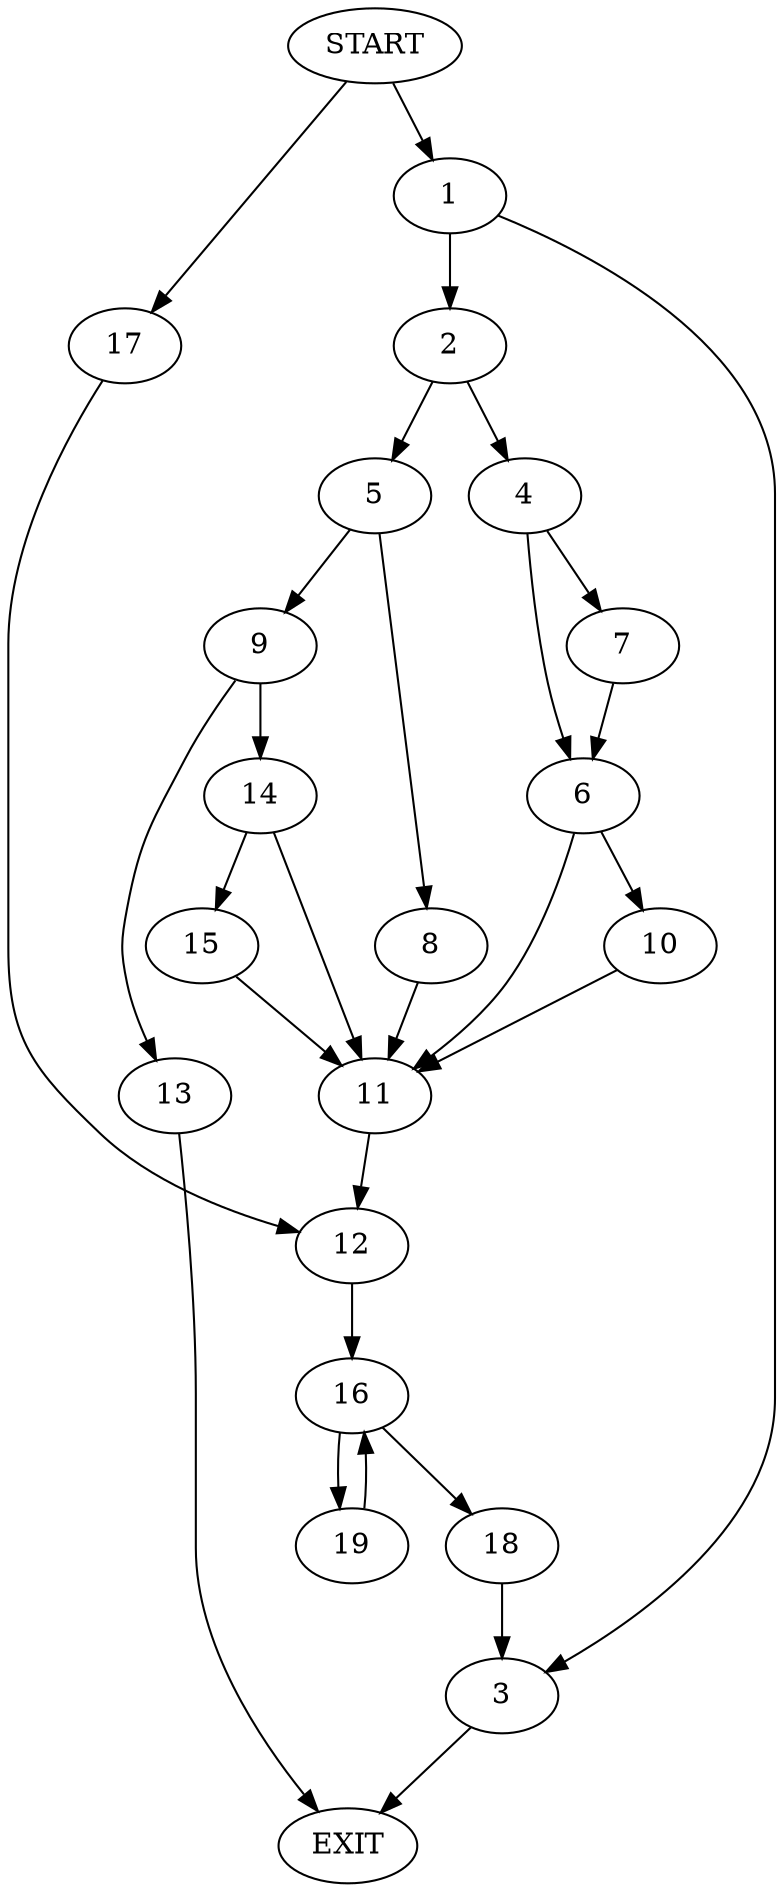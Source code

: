 digraph {
0 [label="START"]
20 [label="EXIT"]
0 -> 1
1 -> 2
1 -> 3
2 -> 4
2 -> 5
3 -> 20
4 -> 6
4 -> 7
5 -> 8
5 -> 9
7 -> 6
6 -> 10
6 -> 11
10 -> 11
11 -> 12
8 -> 11
9 -> 13
9 -> 14
13 -> 20
14 -> 15
14 -> 11
15 -> 11
12 -> 16
0 -> 17
17 -> 12
16 -> 18
16 -> 19
19 -> 16
18 -> 3
}
